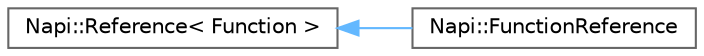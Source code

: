 digraph "Graphical Class Hierarchy"
{
 // LATEX_PDF_SIZE
  bgcolor="transparent";
  edge [fontname=Helvetica,fontsize=10,labelfontname=Helvetica,labelfontsize=10];
  node [fontname=Helvetica,fontsize=10,shape=box,height=0.2,width=0.4];
  rankdir="LR";
  Node0 [id="Node000000",label="Napi::Reference\< Function \>",height=0.2,width=0.4,color="grey40", fillcolor="white", style="filled",URL="$class_napi_1_1_reference.html",tooltip=" "];
  Node0 -> Node1 [id="edge60_Node000000_Node000001",dir="back",color="steelblue1",style="solid",tooltip=" "];
  Node1 [id="Node000001",label="Napi::FunctionReference",height=0.2,width=0.4,color="grey40", fillcolor="white", style="filled",URL="$class_napi_1_1_function_reference.html",tooltip=" "];
}
